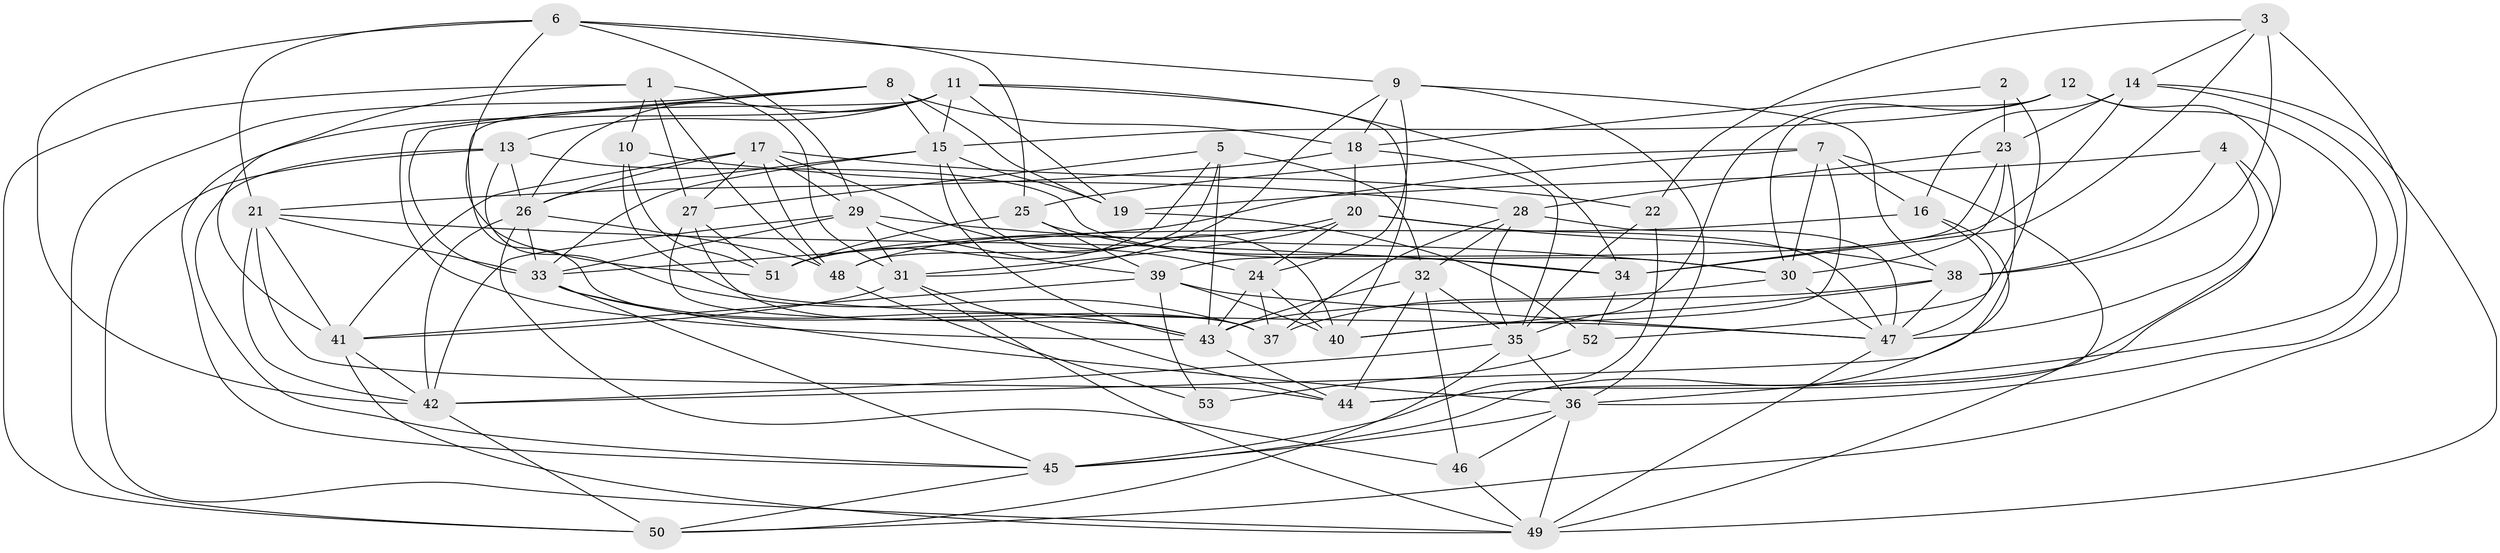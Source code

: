 // original degree distribution, {4: 1.0}
// Generated by graph-tools (version 1.1) at 2025/38/03/04/25 23:38:17]
// undirected, 53 vertices, 164 edges
graph export_dot {
  node [color=gray90,style=filled];
  1;
  2;
  3;
  4;
  5;
  6;
  7;
  8;
  9;
  10;
  11;
  12;
  13;
  14;
  15;
  16;
  17;
  18;
  19;
  20;
  21;
  22;
  23;
  24;
  25;
  26;
  27;
  28;
  29;
  30;
  31;
  32;
  33;
  34;
  35;
  36;
  37;
  38;
  39;
  40;
  41;
  42;
  43;
  44;
  45;
  46;
  47;
  48;
  49;
  50;
  51;
  52;
  53;
  1 -- 10 [weight=1.0];
  1 -- 27 [weight=1.0];
  1 -- 31 [weight=1.0];
  1 -- 41 [weight=1.0];
  1 -- 48 [weight=1.0];
  1 -- 50 [weight=1.0];
  2 -- 18 [weight=1.0];
  2 -- 23 [weight=1.0];
  2 -- 52 [weight=2.0];
  3 -- 14 [weight=1.0];
  3 -- 22 [weight=1.0];
  3 -- 34 [weight=1.0];
  3 -- 38 [weight=2.0];
  3 -- 50 [weight=1.0];
  4 -- 19 [weight=1.0];
  4 -- 38 [weight=1.0];
  4 -- 47 [weight=1.0];
  4 -- 49 [weight=1.0];
  5 -- 27 [weight=1.0];
  5 -- 32 [weight=1.0];
  5 -- 43 [weight=2.0];
  5 -- 48 [weight=1.0];
  5 -- 51 [weight=1.0];
  6 -- 9 [weight=1.0];
  6 -- 21 [weight=1.0];
  6 -- 25 [weight=1.0];
  6 -- 29 [weight=1.0];
  6 -- 42 [weight=1.0];
  6 -- 51 [weight=1.0];
  7 -- 16 [weight=1.0];
  7 -- 25 [weight=1.0];
  7 -- 30 [weight=1.0];
  7 -- 33 [weight=1.0];
  7 -- 40 [weight=1.0];
  7 -- 44 [weight=1.0];
  8 -- 15 [weight=1.0];
  8 -- 18 [weight=1.0];
  8 -- 19 [weight=1.0];
  8 -- 33 [weight=1.0];
  8 -- 43 [weight=1.0];
  8 -- 50 [weight=1.0];
  9 -- 18 [weight=1.0];
  9 -- 24 [weight=1.0];
  9 -- 31 [weight=1.0];
  9 -- 36 [weight=1.0];
  9 -- 38 [weight=1.0];
  10 -- 28 [weight=1.0];
  10 -- 47 [weight=1.0];
  10 -- 51 [weight=1.0];
  11 -- 13 [weight=1.0];
  11 -- 15 [weight=1.0];
  11 -- 19 [weight=1.0];
  11 -- 26 [weight=1.0];
  11 -- 34 [weight=1.0];
  11 -- 37 [weight=1.0];
  11 -- 40 [weight=1.0];
  11 -- 45 [weight=1.0];
  12 -- 15 [weight=1.0];
  12 -- 30 [weight=1.0];
  12 -- 35 [weight=1.0];
  12 -- 36 [weight=2.0];
  12 -- 44 [weight=1.0];
  13 -- 26 [weight=1.0];
  13 -- 30 [weight=1.0];
  13 -- 37 [weight=1.0];
  13 -- 45 [weight=1.0];
  13 -- 49 [weight=1.0];
  14 -- 16 [weight=1.0];
  14 -- 23 [weight=1.0];
  14 -- 34 [weight=1.0];
  14 -- 36 [weight=1.0];
  14 -- 49 [weight=1.0];
  15 -- 19 [weight=2.0];
  15 -- 26 [weight=1.0];
  15 -- 33 [weight=2.0];
  15 -- 40 [weight=1.0];
  15 -- 43 [weight=1.0];
  16 -- 45 [weight=1.0];
  16 -- 47 [weight=1.0];
  16 -- 51 [weight=2.0];
  17 -- 22 [weight=1.0];
  17 -- 24 [weight=1.0];
  17 -- 26 [weight=1.0];
  17 -- 27 [weight=1.0];
  17 -- 29 [weight=1.0];
  17 -- 41 [weight=2.0];
  17 -- 48 [weight=1.0];
  18 -- 20 [weight=1.0];
  18 -- 21 [weight=1.0];
  18 -- 35 [weight=1.0];
  19 -- 52 [weight=1.0];
  20 -- 24 [weight=1.0];
  20 -- 31 [weight=1.0];
  20 -- 38 [weight=1.0];
  20 -- 47 [weight=1.0];
  20 -- 48 [weight=1.0];
  21 -- 33 [weight=1.0];
  21 -- 34 [weight=1.0];
  21 -- 41 [weight=2.0];
  21 -- 42 [weight=1.0];
  21 -- 44 [weight=1.0];
  22 -- 35 [weight=1.0];
  22 -- 45 [weight=1.0];
  23 -- 28 [weight=1.0];
  23 -- 30 [weight=1.0];
  23 -- 39 [weight=1.0];
  23 -- 42 [weight=1.0];
  24 -- 37 [weight=1.0];
  24 -- 40 [weight=1.0];
  24 -- 43 [weight=1.0];
  25 -- 34 [weight=1.0];
  25 -- 39 [weight=1.0];
  25 -- 51 [weight=2.0];
  26 -- 33 [weight=1.0];
  26 -- 42 [weight=1.0];
  26 -- 46 [weight=1.0];
  26 -- 48 [weight=1.0];
  27 -- 37 [weight=1.0];
  27 -- 43 [weight=1.0];
  27 -- 51 [weight=1.0];
  28 -- 32 [weight=1.0];
  28 -- 35 [weight=1.0];
  28 -- 37 [weight=1.0];
  28 -- 47 [weight=1.0];
  29 -- 30 [weight=2.0];
  29 -- 31 [weight=1.0];
  29 -- 33 [weight=1.0];
  29 -- 39 [weight=1.0];
  29 -- 42 [weight=1.0];
  30 -- 37 [weight=1.0];
  30 -- 47 [weight=1.0];
  31 -- 41 [weight=2.0];
  31 -- 44 [weight=1.0];
  31 -- 49 [weight=1.0];
  32 -- 35 [weight=1.0];
  32 -- 43 [weight=1.0];
  32 -- 44 [weight=1.0];
  32 -- 46 [weight=1.0];
  33 -- 36 [weight=1.0];
  33 -- 43 [weight=1.0];
  33 -- 45 [weight=1.0];
  34 -- 52 [weight=1.0];
  35 -- 36 [weight=1.0];
  35 -- 42 [weight=1.0];
  35 -- 50 [weight=1.0];
  36 -- 45 [weight=2.0];
  36 -- 46 [weight=1.0];
  36 -- 49 [weight=1.0];
  38 -- 40 [weight=1.0];
  38 -- 43 [weight=1.0];
  38 -- 47 [weight=1.0];
  39 -- 40 [weight=1.0];
  39 -- 41 [weight=1.0];
  39 -- 47 [weight=2.0];
  39 -- 53 [weight=1.0];
  41 -- 42 [weight=1.0];
  41 -- 49 [weight=1.0];
  42 -- 50 [weight=1.0];
  43 -- 44 [weight=1.0];
  45 -- 50 [weight=1.0];
  46 -- 49 [weight=1.0];
  47 -- 49 [weight=1.0];
  48 -- 53 [weight=1.0];
  52 -- 53 [weight=2.0];
}
